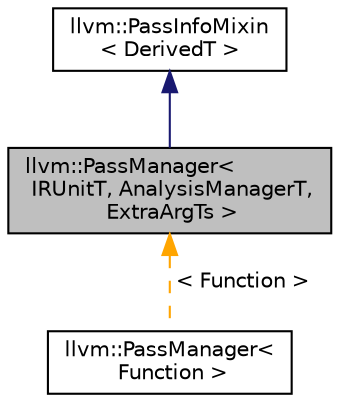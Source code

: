 digraph "llvm::PassManager&lt; IRUnitT, AnalysisManagerT, ExtraArgTs &gt;"
{
 // LATEX_PDF_SIZE
  bgcolor="transparent";
  edge [fontname="Helvetica",fontsize="10",labelfontname="Helvetica",labelfontsize="10"];
  node [fontname="Helvetica",fontsize="10",shape="box"];
  Node1 [label="llvm::PassManager\<\l IRUnitT, AnalysisManagerT,\l ExtraArgTs \>",height=0.2,width=0.4,color="black", fillcolor="grey75", style="filled", fontcolor="black",tooltip="Manages a sequence of passes over a particular unit of IR."];
  Node2 -> Node1 [dir="back",color="midnightblue",fontsize="10",style="solid",fontname="Helvetica"];
  Node2 [label="llvm::PassInfoMixin\l\< DerivedT \>",height=0.2,width=0.4,color="black",URL="$structllvm_1_1PassInfoMixin.html",tooltip="A CRTP mix-in to automatically provide informational APIs needed for passes."];
  Node1 -> Node3 [dir="back",color="orange",fontsize="10",style="dashed",label=" \< Function \>" ,fontname="Helvetica"];
  Node3 [label="llvm::PassManager\<\l Function \>",height=0.2,width=0.4,color="black",URL="$classllvm_1_1PassManager.html",tooltip=" "];
}
